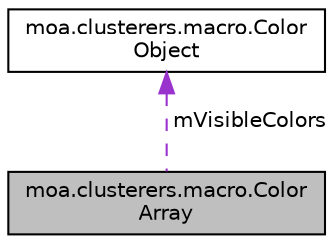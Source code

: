 digraph "moa.clusterers.macro.ColorArray"
{
 // LATEX_PDF_SIZE
  edge [fontname="Helvetica",fontsize="10",labelfontname="Helvetica",labelfontsize="10"];
  node [fontname="Helvetica",fontsize="10",shape=record];
  Node1 [label="moa.clusterers.macro.Color\lArray",height=0.2,width=0.4,color="black", fillcolor="grey75", style="filled", fontcolor="black",tooltip=" "];
  Node2 -> Node1 [dir="back",color="darkorchid3",fontsize="10",style="dashed",label=" mVisibleColors" ,fontname="Helvetica"];
  Node2 [label="moa.clusterers.macro.Color\lObject",height=0.2,width=0.4,color="black", fillcolor="white", style="filled",URL="$classmoa_1_1clusterers_1_1macro_1_1_color_object.html",tooltip=" "];
}
